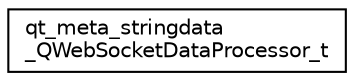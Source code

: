 digraph "Graphical Class Hierarchy"
{
  edge [fontname="Helvetica",fontsize="10",labelfontname="Helvetica",labelfontsize="10"];
  node [fontname="Helvetica",fontsize="10",shape=record];
  rankdir="LR";
  Node0 [label="qt_meta_stringdata\l_QWebSocketDataProcessor_t",height=0.2,width=0.4,color="black", fillcolor="white", style="filled",URL="$structqt__meta__stringdata___q_web_socket_data_processor__t.html"];
}
